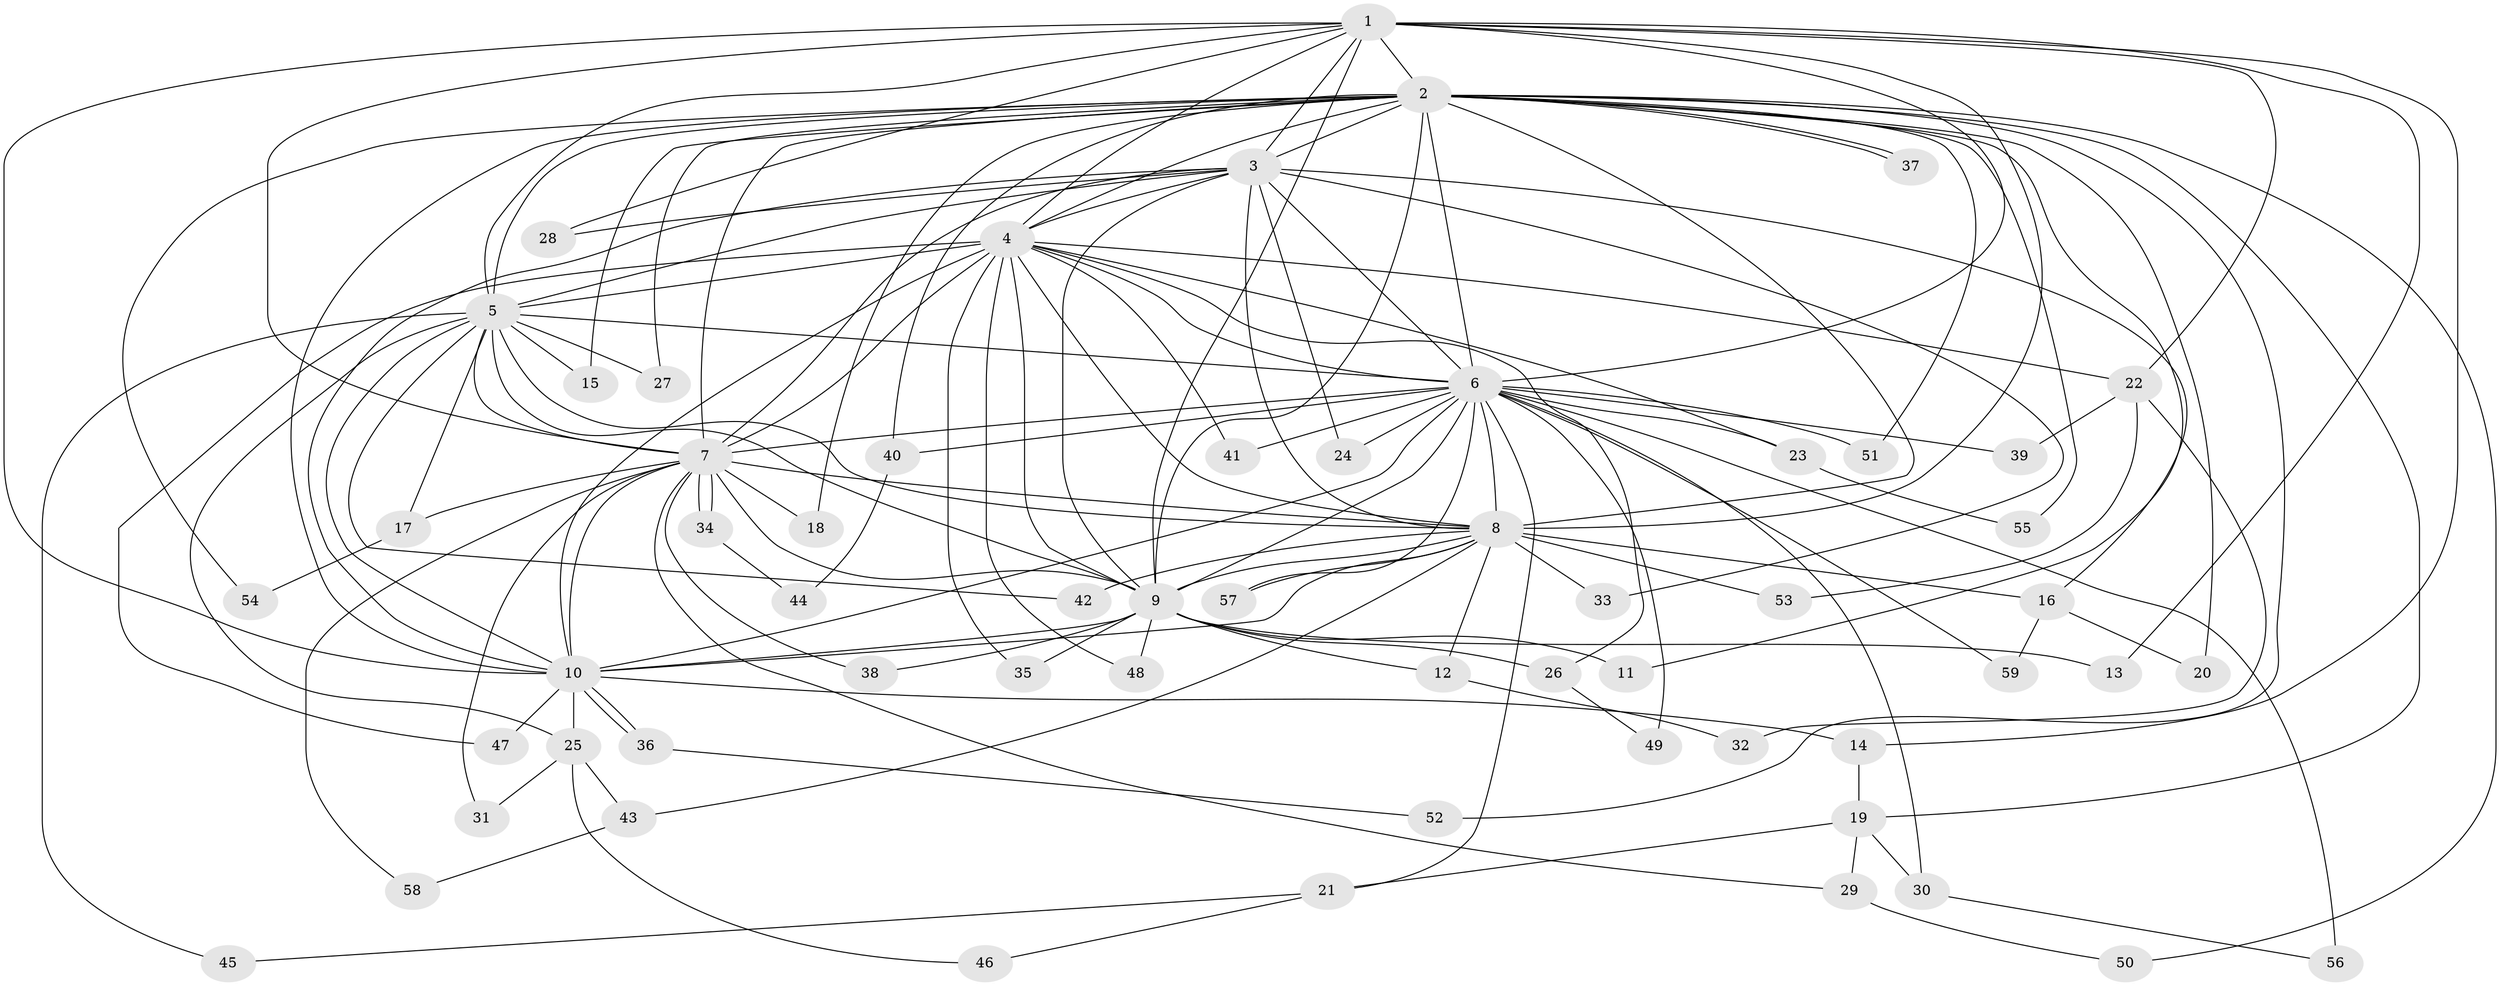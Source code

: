 // coarse degree distribution, {20: 0.023809523809523808, 19: 0.023809523809523808, 12: 0.07142857142857142, 13: 0.047619047619047616, 18: 0.023809523809523808, 2: 0.6190476190476191, 6: 0.023809523809523808, 4: 0.047619047619047616, 5: 0.023809523809523808, 3: 0.09523809523809523}
// Generated by graph-tools (version 1.1) at 2025/23/03/03/25 07:23:42]
// undirected, 59 vertices, 143 edges
graph export_dot {
graph [start="1"]
  node [color=gray90,style=filled];
  1;
  2;
  3;
  4;
  5;
  6;
  7;
  8;
  9;
  10;
  11;
  12;
  13;
  14;
  15;
  16;
  17;
  18;
  19;
  20;
  21;
  22;
  23;
  24;
  25;
  26;
  27;
  28;
  29;
  30;
  31;
  32;
  33;
  34;
  35;
  36;
  37;
  38;
  39;
  40;
  41;
  42;
  43;
  44;
  45;
  46;
  47;
  48;
  49;
  50;
  51;
  52;
  53;
  54;
  55;
  56;
  57;
  58;
  59;
  1 -- 2;
  1 -- 3;
  1 -- 4;
  1 -- 5;
  1 -- 6;
  1 -- 7;
  1 -- 8;
  1 -- 9;
  1 -- 10;
  1 -- 13;
  1 -- 14;
  1 -- 22;
  1 -- 28;
  2 -- 3;
  2 -- 4;
  2 -- 5;
  2 -- 6;
  2 -- 7;
  2 -- 8;
  2 -- 9;
  2 -- 10;
  2 -- 11;
  2 -- 15;
  2 -- 18;
  2 -- 19;
  2 -- 20;
  2 -- 27;
  2 -- 37;
  2 -- 37;
  2 -- 40;
  2 -- 50;
  2 -- 51;
  2 -- 52;
  2 -- 54;
  2 -- 55;
  3 -- 4;
  3 -- 5;
  3 -- 6;
  3 -- 7;
  3 -- 8;
  3 -- 9;
  3 -- 10;
  3 -- 16;
  3 -- 24;
  3 -- 28;
  3 -- 33;
  4 -- 5;
  4 -- 6;
  4 -- 7;
  4 -- 8;
  4 -- 9;
  4 -- 10;
  4 -- 22;
  4 -- 23;
  4 -- 26;
  4 -- 35;
  4 -- 41;
  4 -- 47;
  4 -- 48;
  5 -- 6;
  5 -- 7;
  5 -- 8;
  5 -- 9;
  5 -- 10;
  5 -- 15;
  5 -- 17;
  5 -- 25;
  5 -- 27;
  5 -- 42;
  5 -- 45;
  6 -- 7;
  6 -- 8;
  6 -- 9;
  6 -- 10;
  6 -- 21;
  6 -- 23;
  6 -- 24;
  6 -- 30;
  6 -- 39;
  6 -- 40;
  6 -- 41;
  6 -- 49;
  6 -- 51;
  6 -- 56;
  6 -- 57;
  6 -- 59;
  7 -- 8;
  7 -- 9;
  7 -- 10;
  7 -- 17;
  7 -- 18;
  7 -- 29;
  7 -- 31;
  7 -- 34;
  7 -- 34;
  7 -- 38;
  7 -- 58;
  8 -- 9;
  8 -- 10;
  8 -- 12;
  8 -- 16;
  8 -- 33;
  8 -- 42;
  8 -- 43;
  8 -- 53;
  8 -- 57;
  9 -- 10;
  9 -- 11;
  9 -- 12;
  9 -- 13;
  9 -- 26;
  9 -- 35;
  9 -- 38;
  9 -- 48;
  10 -- 14;
  10 -- 25;
  10 -- 36;
  10 -- 36;
  10 -- 47;
  12 -- 32;
  14 -- 19;
  16 -- 20;
  16 -- 59;
  17 -- 54;
  19 -- 21;
  19 -- 29;
  19 -- 30;
  21 -- 45;
  21 -- 46;
  22 -- 32;
  22 -- 39;
  22 -- 53;
  23 -- 55;
  25 -- 31;
  25 -- 43;
  25 -- 46;
  26 -- 49;
  29 -- 50;
  30 -- 56;
  34 -- 44;
  36 -- 52;
  40 -- 44;
  43 -- 58;
}
